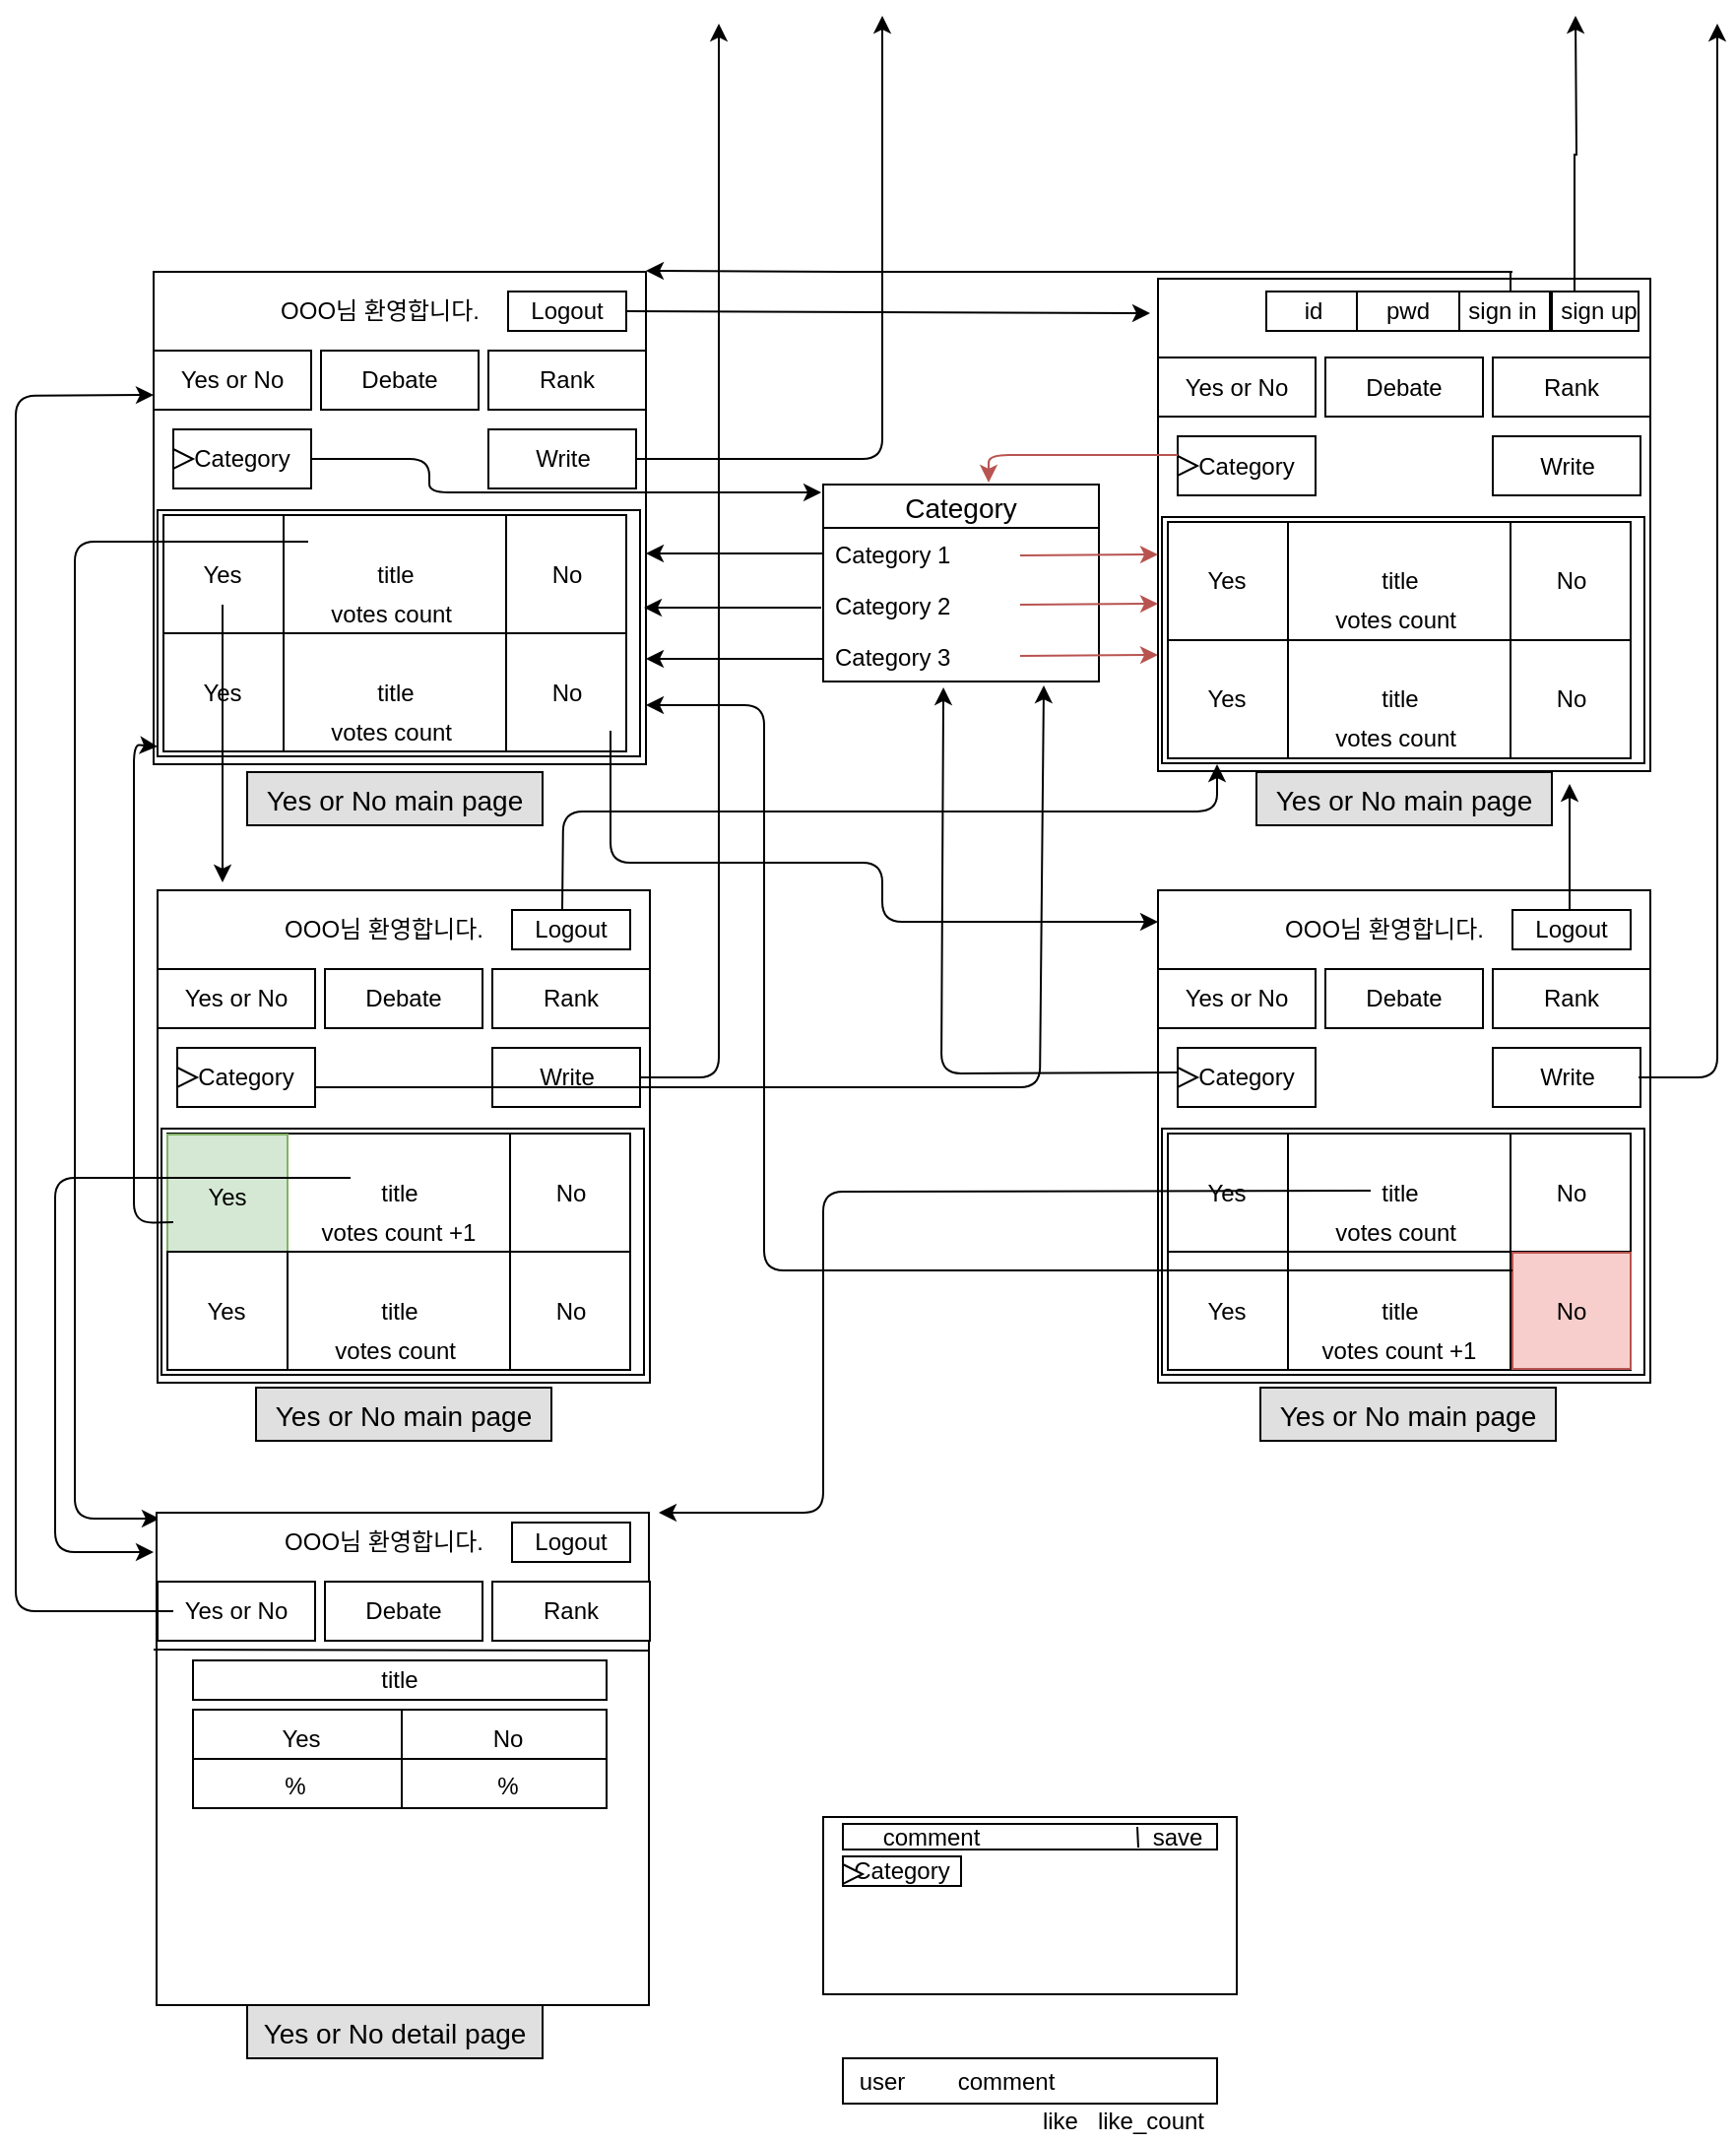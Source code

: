 <mxfile version="10.6.1" type="github"><diagram id="zUErBk7_KwCsyxrCJfzx" name="Page-1"><mxGraphModel dx="1985" dy="1882" grid="1" gridSize="10" guides="1" tooltips="1" connect="1" arrows="1" fold="1" page="1" pageScale="1" pageWidth="827" pageHeight="1169" math="0" shadow="0"><root><mxCell id="0"/><mxCell id="1" parent="0"/><mxCell id="Mb3cPItNvfrm1pvjzKnB-1" value="" style="whiteSpace=wrap;html=1;aspect=fixed;" vertex="1" parent="1"><mxGeometry x="20" y="20" width="250" height="250" as="geometry"/></mxCell><mxCell id="Mb3cPItNvfrm1pvjzKnB-2" value="" style="rounded=0;whiteSpace=wrap;html=1;" vertex="1" parent="1"><mxGeometry x="200" y="30" width="60" height="20" as="geometry"/></mxCell><mxCell id="Mb3cPItNvfrm1pvjzKnB-4" value="Logout" style="text;html=1;strokeColor=none;fillColor=none;align=center;verticalAlign=middle;whiteSpace=wrap;rounded=0;" vertex="1" parent="1"><mxGeometry x="210" y="30" width="40" height="20" as="geometry"/></mxCell><mxCell id="Mb3cPItNvfrm1pvjzKnB-5" value="" style="endArrow=classic;html=1;entryX=-0.016;entryY=0.07;entryDx=0;entryDy=0;entryPerimeter=0;" edge="1" parent="1" target="Mb3cPItNvfrm1pvjzKnB-59"><mxGeometry width="50" height="50" relative="1" as="geometry"><mxPoint x="260" y="40" as="sourcePoint"/><mxPoint x="340" y="40" as="targetPoint"/></mxGeometry></mxCell><mxCell id="Mb3cPItNvfrm1pvjzKnB-6" value="" style="rounded=0;whiteSpace=wrap;html=1;" vertex="1" parent="1"><mxGeometry x="20" y="60" width="80" height="30" as="geometry"/></mxCell><mxCell id="Mb3cPItNvfrm1pvjzKnB-7" value="Yes or No" style="text;html=1;strokeColor=none;fillColor=none;align=center;verticalAlign=middle;whiteSpace=wrap;rounded=0;" vertex="1" parent="1"><mxGeometry x="30" y="65" width="60" height="20" as="geometry"/></mxCell><mxCell id="Mb3cPItNvfrm1pvjzKnB-11" value="" style="rounded=0;whiteSpace=wrap;html=1;" vertex="1" parent="1"><mxGeometry x="105" y="60" width="80" height="30" as="geometry"/></mxCell><mxCell id="Mb3cPItNvfrm1pvjzKnB-16" value="Debate" style="text;html=1;strokeColor=none;fillColor=none;align=center;verticalAlign=middle;whiteSpace=wrap;rounded=0;" vertex="1" parent="1"><mxGeometry x="125" y="65" width="40" height="20" as="geometry"/></mxCell><mxCell id="Mb3cPItNvfrm1pvjzKnB-17" value="" style="rounded=0;whiteSpace=wrap;html=1;" vertex="1" parent="1"><mxGeometry x="190" y="60" width="80" height="30" as="geometry"/></mxCell><mxCell id="Mb3cPItNvfrm1pvjzKnB-18" value="Rank" style="text;html=1;strokeColor=none;fillColor=none;align=center;verticalAlign=middle;whiteSpace=wrap;rounded=0;" vertex="1" parent="1"><mxGeometry x="210" y="65" width="40" height="20" as="geometry"/></mxCell><mxCell id="Mb3cPItNvfrm1pvjzKnB-30" value="Category" style="html=1;whiteSpace=wrap;container=1;recursiveResize=0;collapsible=0;" vertex="1" parent="1"><mxGeometry x="30" y="100" width="70" height="30" as="geometry"/></mxCell><mxCell id="Mb3cPItNvfrm1pvjzKnB-31" value="" style="triangle;html=1;whiteSpace=wrap;" vertex="1" parent="Mb3cPItNvfrm1pvjzKnB-30"><mxGeometry y="10" width="10" height="10" as="geometry"/></mxCell><mxCell id="Mb3cPItNvfrm1pvjzKnB-32" value="" style="rounded=0;whiteSpace=wrap;html=1;" vertex="1" parent="1"><mxGeometry x="190" y="100" width="75" height="30" as="geometry"/></mxCell><mxCell id="Mb3cPItNvfrm1pvjzKnB-33" value="Write" style="text;html=1;strokeColor=none;fillColor=none;align=center;verticalAlign=middle;whiteSpace=wrap;rounded=0;" vertex="1" parent="1"><mxGeometry x="207.5" y="105" width="40" height="20" as="geometry"/></mxCell><mxCell id="Mb3cPItNvfrm1pvjzKnB-34" value="" style="endArrow=classic;html=1;" edge="1" parent="1"><mxGeometry width="50" height="50" relative="1" as="geometry"><mxPoint x="265" y="115" as="sourcePoint"/><mxPoint x="390" y="-110" as="targetPoint"/><Array as="points"><mxPoint x="390" y="115"/></Array></mxGeometry></mxCell><mxCell id="Mb3cPItNvfrm1pvjzKnB-37" value="" style="endArrow=classic;html=1;entryX=-0.007;entryY=0.04;entryDx=0;entryDy=0;entryPerimeter=0;" edge="1" parent="1" target="Mb3cPItNvfrm1pvjzKnB-39"><mxGeometry width="50" height="50" relative="1" as="geometry"><mxPoint x="100" y="115" as="sourcePoint"/><mxPoint x="360" y="140" as="targetPoint"/><Array as="points"><mxPoint x="160" y="115"/><mxPoint x="160" y="132"/></Array></mxGeometry></mxCell><mxCell id="Mb3cPItNvfrm1pvjzKnB-39" value="Category" style="swimlane;fontStyle=0;childLayout=stackLayout;horizontal=1;startSize=22;fillColor=none;horizontalStack=0;resizeParent=1;resizeParentMax=0;resizeLast=0;collapsible=1;marginBottom=0;swimlaneFillColor=#ffffff;align=center;fontSize=14;" vertex="1" parent="1"><mxGeometry x="360" y="128" width="140" height="100" as="geometry"/></mxCell><mxCell id="Mb3cPItNvfrm1pvjzKnB-40" value="Category 1" style="text;strokeColor=none;fillColor=none;spacingLeft=4;spacingRight=4;overflow=hidden;rotatable=0;points=[[0,0.5],[1,0.5]];portConstraint=eastwest;fontSize=12;" vertex="1" parent="Mb3cPItNvfrm1pvjzKnB-39"><mxGeometry y="22" width="140" height="26" as="geometry"/></mxCell><mxCell id="Mb3cPItNvfrm1pvjzKnB-41" value="Category 2" style="text;strokeColor=none;fillColor=none;spacingLeft=4;spacingRight=4;overflow=hidden;rotatable=0;points=[[0,0.5],[1,0.5]];portConstraint=eastwest;fontSize=12;" vertex="1" parent="Mb3cPItNvfrm1pvjzKnB-39"><mxGeometry y="48" width="140" height="26" as="geometry"/></mxCell><mxCell id="Mb3cPItNvfrm1pvjzKnB-167" value="" style="endArrow=classic;html=1;entryX=-0.02;entryY=0.566;entryDx=0;entryDy=0;entryPerimeter=0;fillColor=#f8cecc;strokeColor=#b85450;" edge="1" parent="Mb3cPItNvfrm1pvjzKnB-39"><mxGeometry width="50" height="50" relative="1" as="geometry"><mxPoint x="100" y="87" as="sourcePoint"/><mxPoint x="170" y="86.5" as="targetPoint"/></mxGeometry></mxCell><mxCell id="Mb3cPItNvfrm1pvjzKnB-42" value="Category 3" style="text;strokeColor=none;fillColor=none;spacingLeft=4;spacingRight=4;overflow=hidden;rotatable=0;points=[[0,0.5],[1,0.5]];portConstraint=eastwest;fontSize=12;" vertex="1" parent="Mb3cPItNvfrm1pvjzKnB-39"><mxGeometry y="74" width="140" height="26" as="geometry"/></mxCell><mxCell id="Mb3cPItNvfrm1pvjzKnB-43" value="" style="endArrow=classic;html=1;" edge="1" parent="1"><mxGeometry width="50" height="50" relative="1" as="geometry"><mxPoint x="360" y="163" as="sourcePoint"/><mxPoint x="270" y="163" as="targetPoint"/></mxGeometry></mxCell><mxCell id="Mb3cPItNvfrm1pvjzKnB-44" value="" style="endArrow=classic;html=1;" edge="1" parent="1"><mxGeometry width="50" height="50" relative="1" as="geometry"><mxPoint x="359" y="190.5" as="sourcePoint"/><mxPoint x="269" y="190.5" as="targetPoint"/></mxGeometry></mxCell><mxCell id="Mb3cPItNvfrm1pvjzKnB-45" value="" style="endArrow=classic;html=1;" edge="1" parent="1"><mxGeometry width="50" height="50" relative="1" as="geometry"><mxPoint x="360" y="216.5" as="sourcePoint"/><mxPoint x="270" y="216.5" as="targetPoint"/></mxGeometry></mxCell><mxCell id="Mb3cPItNvfrm1pvjzKnB-46" value="" style="rounded=0;whiteSpace=wrap;html=1;" vertex="1" parent="1"><mxGeometry x="22" y="141" width="245" height="125" as="geometry"/></mxCell><mxCell id="Mb3cPItNvfrm1pvjzKnB-47" value="" style="shape=process;whiteSpace=wrap;html=1;backgroundOutline=1;size=0.26;" vertex="1" parent="1"><mxGeometry x="25" y="143.5" width="235" height="60" as="geometry"/></mxCell><mxCell id="Mb3cPItNvfrm1pvjzKnB-49" value="Yes" style="text;html=1;strokeColor=none;fillColor=none;align=center;verticalAlign=middle;whiteSpace=wrap;rounded=0;" vertex="1" parent="1"><mxGeometry x="35" y="163.5" width="40" height="20" as="geometry"/></mxCell><mxCell id="Mb3cPItNvfrm1pvjzKnB-50" value="No&lt;br&gt;" style="text;html=1;strokeColor=none;fillColor=none;align=center;verticalAlign=middle;whiteSpace=wrap;rounded=0;" vertex="1" parent="1"><mxGeometry x="210" y="163.5" width="40" height="20" as="geometry"/></mxCell><mxCell id="Mb3cPItNvfrm1pvjzKnB-52" value="title" style="text;html=1;strokeColor=none;fillColor=none;align=center;verticalAlign=middle;whiteSpace=wrap;rounded=0;" vertex="1" parent="1"><mxGeometry x="122.5" y="163.5" width="40" height="20" as="geometry"/></mxCell><mxCell id="Mb3cPItNvfrm1pvjzKnB-53" value="votes count&amp;nbsp;" style="text;html=1;strokeColor=none;fillColor=none;align=center;verticalAlign=middle;whiteSpace=wrap;rounded=0;" vertex="1" parent="1"><mxGeometry x="81" y="183.5" width="123" height="20" as="geometry"/></mxCell><mxCell id="Mb3cPItNvfrm1pvjzKnB-54" value="" style="shape=process;whiteSpace=wrap;html=1;backgroundOutline=1;size=0.26;" vertex="1" parent="1"><mxGeometry x="25" y="203.5" width="235" height="60" as="geometry"/></mxCell><mxCell id="Mb3cPItNvfrm1pvjzKnB-55" value="Yes" style="text;html=1;strokeColor=none;fillColor=none;align=center;verticalAlign=middle;whiteSpace=wrap;rounded=0;" vertex="1" parent="1"><mxGeometry x="35" y="223.5" width="40" height="20" as="geometry"/></mxCell><mxCell id="Mb3cPItNvfrm1pvjzKnB-56" value="No&lt;br&gt;" style="text;html=1;strokeColor=none;fillColor=none;align=center;verticalAlign=middle;whiteSpace=wrap;rounded=0;" vertex="1" parent="1"><mxGeometry x="210" y="223.5" width="40" height="20" as="geometry"/></mxCell><mxCell id="Mb3cPItNvfrm1pvjzKnB-57" value="title" style="text;html=1;strokeColor=none;fillColor=none;align=center;verticalAlign=middle;whiteSpace=wrap;rounded=0;" vertex="1" parent="1"><mxGeometry x="122.5" y="223.5" width="40" height="20" as="geometry"/></mxCell><mxCell id="Mb3cPItNvfrm1pvjzKnB-58" value="votes count&amp;nbsp;&lt;br&gt;" style="text;html=1;strokeColor=none;fillColor=none;align=center;verticalAlign=middle;whiteSpace=wrap;rounded=0;" vertex="1" parent="1"><mxGeometry x="81" y="243.5" width="123" height="20" as="geometry"/></mxCell><mxCell id="Mb3cPItNvfrm1pvjzKnB-59" value="" style="whiteSpace=wrap;html=1;aspect=fixed;" vertex="1" parent="1"><mxGeometry x="530" y="23.5" width="250" height="250" as="geometry"/></mxCell><mxCell id="Mb3cPItNvfrm1pvjzKnB-62" value="" style="rounded=0;whiteSpace=wrap;html=1;" vertex="1" parent="1"><mxGeometry x="530" y="63.5" width="80" height="30" as="geometry"/></mxCell><mxCell id="Mb3cPItNvfrm1pvjzKnB-63" value="Yes or No" style="text;html=1;strokeColor=none;fillColor=none;align=center;verticalAlign=middle;whiteSpace=wrap;rounded=0;" vertex="1" parent="1"><mxGeometry x="540" y="68.5" width="60" height="20" as="geometry"/></mxCell><mxCell id="Mb3cPItNvfrm1pvjzKnB-64" value="" style="rounded=0;whiteSpace=wrap;html=1;" vertex="1" parent="1"><mxGeometry x="615" y="63.5" width="80" height="30" as="geometry"/></mxCell><mxCell id="Mb3cPItNvfrm1pvjzKnB-65" value="Debate" style="text;html=1;strokeColor=none;fillColor=none;align=center;verticalAlign=middle;whiteSpace=wrap;rounded=0;" vertex="1" parent="1"><mxGeometry x="635" y="68.5" width="40" height="20" as="geometry"/></mxCell><mxCell id="Mb3cPItNvfrm1pvjzKnB-66" value="" style="rounded=0;whiteSpace=wrap;html=1;" vertex="1" parent="1"><mxGeometry x="700" y="63.5" width="80" height="30" as="geometry"/></mxCell><mxCell id="Mb3cPItNvfrm1pvjzKnB-67" value="Rank" style="text;html=1;strokeColor=none;fillColor=none;align=center;verticalAlign=middle;whiteSpace=wrap;rounded=0;" vertex="1" parent="1"><mxGeometry x="720" y="68.5" width="40" height="20" as="geometry"/></mxCell><mxCell id="Mb3cPItNvfrm1pvjzKnB-68" value="Category" style="html=1;whiteSpace=wrap;container=1;recursiveResize=0;collapsible=0;" vertex="1" parent="1"><mxGeometry x="540" y="103.5" width="70" height="30" as="geometry"/></mxCell><mxCell id="Mb3cPItNvfrm1pvjzKnB-69" value="" style="triangle;html=1;whiteSpace=wrap;" vertex="1" parent="Mb3cPItNvfrm1pvjzKnB-68"><mxGeometry y="10" width="10" height="10" as="geometry"/></mxCell><mxCell id="Mb3cPItNvfrm1pvjzKnB-70" value="" style="rounded=0;whiteSpace=wrap;html=1;" vertex="1" parent="1"><mxGeometry x="700" y="103.5" width="75" height="30" as="geometry"/></mxCell><mxCell id="Mb3cPItNvfrm1pvjzKnB-71" value="Write" style="text;html=1;strokeColor=none;fillColor=none;align=center;verticalAlign=middle;whiteSpace=wrap;rounded=0;" vertex="1" parent="1"><mxGeometry x="717.5" y="108.5" width="40" height="20" as="geometry"/></mxCell><mxCell id="Mb3cPItNvfrm1pvjzKnB-72" value="" style="rounded=0;whiteSpace=wrap;html=1;" vertex="1" parent="1"><mxGeometry x="532" y="144.5" width="245" height="125" as="geometry"/></mxCell><mxCell id="Mb3cPItNvfrm1pvjzKnB-73" value="" style="shape=process;whiteSpace=wrap;html=1;backgroundOutline=1;size=0.26;" vertex="1" parent="1"><mxGeometry x="535" y="147" width="235" height="60" as="geometry"/></mxCell><mxCell id="Mb3cPItNvfrm1pvjzKnB-74" value="Yes" style="text;html=1;strokeColor=none;fillColor=none;align=center;verticalAlign=middle;whiteSpace=wrap;rounded=0;" vertex="1" parent="1"><mxGeometry x="545" y="167" width="40" height="20" as="geometry"/></mxCell><mxCell id="Mb3cPItNvfrm1pvjzKnB-75" value="No&lt;br&gt;" style="text;html=1;strokeColor=none;fillColor=none;align=center;verticalAlign=middle;whiteSpace=wrap;rounded=0;" vertex="1" parent="1"><mxGeometry x="720" y="167" width="40" height="20" as="geometry"/></mxCell><mxCell id="Mb3cPItNvfrm1pvjzKnB-76" value="title" style="text;html=1;strokeColor=none;fillColor=none;align=center;verticalAlign=middle;whiteSpace=wrap;rounded=0;" vertex="1" parent="1"><mxGeometry x="632.5" y="167" width="40" height="20" as="geometry"/></mxCell><mxCell id="Mb3cPItNvfrm1pvjzKnB-77" value="votes count&amp;nbsp;" style="text;html=1;strokeColor=none;fillColor=none;align=center;verticalAlign=middle;whiteSpace=wrap;rounded=0;" vertex="1" parent="1"><mxGeometry x="591" y="187" width="123" height="20" as="geometry"/></mxCell><mxCell id="Mb3cPItNvfrm1pvjzKnB-78" value="" style="shape=process;whiteSpace=wrap;html=1;backgroundOutline=1;size=0.26;" vertex="1" parent="1"><mxGeometry x="535" y="207" width="235" height="60" as="geometry"/></mxCell><mxCell id="Mb3cPItNvfrm1pvjzKnB-79" value="Yes" style="text;html=1;strokeColor=none;fillColor=none;align=center;verticalAlign=middle;whiteSpace=wrap;rounded=0;" vertex="1" parent="1"><mxGeometry x="545" y="227" width="40" height="20" as="geometry"/></mxCell><mxCell id="Mb3cPItNvfrm1pvjzKnB-80" value="No&lt;br&gt;" style="text;html=1;strokeColor=none;fillColor=none;align=center;verticalAlign=middle;whiteSpace=wrap;rounded=0;" vertex="1" parent="1"><mxGeometry x="720" y="227" width="40" height="20" as="geometry"/></mxCell><mxCell id="Mb3cPItNvfrm1pvjzKnB-81" value="title" style="text;html=1;strokeColor=none;fillColor=none;align=center;verticalAlign=middle;whiteSpace=wrap;rounded=0;" vertex="1" parent="1"><mxGeometry x="632.5" y="227" width="40" height="20" as="geometry"/></mxCell><mxCell id="Mb3cPItNvfrm1pvjzKnB-82" value="votes count&amp;nbsp;" style="text;html=1;strokeColor=none;fillColor=none;align=center;verticalAlign=middle;whiteSpace=wrap;rounded=0;" vertex="1" parent="1"><mxGeometry x="591" y="247" width="123" height="20" as="geometry"/></mxCell><mxCell id="Mb3cPItNvfrm1pvjzKnB-83" value="" style="shape=process;whiteSpace=wrap;html=1;backgroundOutline=1;size=0.317;" vertex="1" parent="1"><mxGeometry x="585" y="30" width="144" height="20" as="geometry"/></mxCell><mxCell id="Mb3cPItNvfrm1pvjzKnB-91" value="OOO님 환영합니다." style="text;html=1;strokeColor=none;fillColor=none;align=center;verticalAlign=middle;whiteSpace=wrap;rounded=0;" vertex="1" parent="1"><mxGeometry x="75" y="30" width="120" height="20" as="geometry"/></mxCell><mxCell id="Mb3cPItNvfrm1pvjzKnB-92" value="" style="endArrow=classic;html=1;" edge="1" parent="1"><mxGeometry width="50" height="50" relative="1" as="geometry"><mxPoint x="710" y="20" as="sourcePoint"/><mxPoint x="270" y="19.5" as="targetPoint"/><Array as="points"><mxPoint x="380" y="20"/></Array></mxGeometry></mxCell><mxCell id="Mb3cPItNvfrm1pvjzKnB-98" value="id" style="text;html=1;strokeColor=none;fillColor=none;align=center;verticalAlign=middle;whiteSpace=wrap;rounded=0;" vertex="1" parent="1"><mxGeometry x="589" y="30" width="40" height="20" as="geometry"/></mxCell><mxCell id="Mb3cPItNvfrm1pvjzKnB-99" value="pwd" style="text;html=1;strokeColor=none;fillColor=none;align=center;verticalAlign=middle;whiteSpace=wrap;rounded=0;" vertex="1" parent="1"><mxGeometry x="637" y="30" width="40" height="20" as="geometry"/></mxCell><mxCell id="Mb3cPItNvfrm1pvjzKnB-100" value="sign in" style="text;html=1;strokeColor=none;fillColor=none;align=center;verticalAlign=middle;whiteSpace=wrap;rounded=0;" vertex="1" parent="1"><mxGeometry x="685" y="30" width="40" height="20" as="geometry"/></mxCell><mxCell id="Mb3cPItNvfrm1pvjzKnB-102" value="" style="rounded=0;whiteSpace=wrap;html=1;" vertex="1" parent="1"><mxGeometry x="730" y="30" width="44" height="20" as="geometry"/></mxCell><mxCell id="Mb3cPItNvfrm1pvjzKnB-106" style="edgeStyle=orthogonalEdgeStyle;rounded=0;orthogonalLoop=1;jettySize=auto;html=1;exitX=0.25;exitY=0;exitDx=0;exitDy=0;" edge="1" parent="1" source="Mb3cPItNvfrm1pvjzKnB-103"><mxGeometry relative="1" as="geometry"><mxPoint x="742" y="-110" as="targetPoint"/></mxGeometry></mxCell><mxCell id="Mb3cPItNvfrm1pvjzKnB-103" value="sign up" style="text;html=1;strokeColor=none;fillColor=none;align=center;verticalAlign=middle;whiteSpace=wrap;rounded=0;" vertex="1" parent="1"><mxGeometry x="729" y="30" width="50" height="20" as="geometry"/></mxCell><mxCell id="Mb3cPItNvfrm1pvjzKnB-104" value="" style="endArrow=none;html=1;" edge="1" parent="1"><mxGeometry width="50" height="50" relative="1" as="geometry"><mxPoint x="709" y="30" as="sourcePoint"/><mxPoint x="709" y="20" as="targetPoint"/></mxGeometry></mxCell><mxCell id="Mb3cPItNvfrm1pvjzKnB-110" value="" style="whiteSpace=wrap;html=1;aspect=fixed;" vertex="1" parent="1"><mxGeometry x="22" y="334" width="250" height="250" as="geometry"/></mxCell><mxCell id="Mb3cPItNvfrm1pvjzKnB-111" value="" style="rounded=0;whiteSpace=wrap;html=1;" vertex="1" parent="1"><mxGeometry x="202" y="344" width="60" height="20" as="geometry"/></mxCell><mxCell id="Mb3cPItNvfrm1pvjzKnB-112" value="Logout" style="text;html=1;strokeColor=none;fillColor=none;align=center;verticalAlign=middle;whiteSpace=wrap;rounded=0;" vertex="1" parent="1"><mxGeometry x="212" y="344" width="40" height="20" as="geometry"/></mxCell><mxCell id="Mb3cPItNvfrm1pvjzKnB-113" value="" style="rounded=0;whiteSpace=wrap;html=1;" vertex="1" parent="1"><mxGeometry x="22" y="374" width="80" height="30" as="geometry"/></mxCell><mxCell id="Mb3cPItNvfrm1pvjzKnB-114" value="Yes or No" style="text;html=1;strokeColor=none;fillColor=none;align=center;verticalAlign=middle;whiteSpace=wrap;rounded=0;" vertex="1" parent="1"><mxGeometry x="32" y="379" width="60" height="20" as="geometry"/></mxCell><mxCell id="Mb3cPItNvfrm1pvjzKnB-115" value="" style="rounded=0;whiteSpace=wrap;html=1;" vertex="1" parent="1"><mxGeometry x="107" y="374" width="80" height="30" as="geometry"/></mxCell><mxCell id="Mb3cPItNvfrm1pvjzKnB-116" value="Debate" style="text;html=1;strokeColor=none;fillColor=none;align=center;verticalAlign=middle;whiteSpace=wrap;rounded=0;" vertex="1" parent="1"><mxGeometry x="127" y="379" width="40" height="20" as="geometry"/></mxCell><mxCell id="Mb3cPItNvfrm1pvjzKnB-117" value="" style="rounded=0;whiteSpace=wrap;html=1;" vertex="1" parent="1"><mxGeometry x="192" y="374" width="80" height="30" as="geometry"/></mxCell><mxCell id="Mb3cPItNvfrm1pvjzKnB-118" value="Rank" style="text;html=1;strokeColor=none;fillColor=none;align=center;verticalAlign=middle;whiteSpace=wrap;rounded=0;" vertex="1" parent="1"><mxGeometry x="212" y="379" width="40" height="20" as="geometry"/></mxCell><mxCell id="Mb3cPItNvfrm1pvjzKnB-119" value="Category" style="html=1;whiteSpace=wrap;container=1;recursiveResize=0;collapsible=0;" vertex="1" parent="1"><mxGeometry x="32" y="414" width="70" height="30" as="geometry"/></mxCell><mxCell id="Mb3cPItNvfrm1pvjzKnB-120" value="" style="triangle;html=1;whiteSpace=wrap;" vertex="1" parent="Mb3cPItNvfrm1pvjzKnB-119"><mxGeometry y="10" width="10" height="10" as="geometry"/></mxCell><mxCell id="Mb3cPItNvfrm1pvjzKnB-121" value="" style="rounded=0;whiteSpace=wrap;html=1;" vertex="1" parent="1"><mxGeometry x="192" y="414" width="75" height="30" as="geometry"/></mxCell><mxCell id="Mb3cPItNvfrm1pvjzKnB-122" value="Write" style="text;html=1;strokeColor=none;fillColor=none;align=center;verticalAlign=middle;whiteSpace=wrap;rounded=0;" vertex="1" parent="1"><mxGeometry x="209.5" y="419" width="40" height="20" as="geometry"/></mxCell><mxCell id="Mb3cPItNvfrm1pvjzKnB-123" value="" style="rounded=0;whiteSpace=wrap;html=1;" vertex="1" parent="1"><mxGeometry x="24" y="455" width="245" height="125" as="geometry"/></mxCell><mxCell id="Mb3cPItNvfrm1pvjzKnB-124" value="" style="shape=process;whiteSpace=wrap;html=1;backgroundOutline=1;size=0.26;" vertex="1" parent="1"><mxGeometry x="27" y="457.5" width="235" height="60" as="geometry"/></mxCell><mxCell id="Mb3cPItNvfrm1pvjzKnB-125" value="Yes" style="text;html=1;strokeColor=#82b366;fillColor=#d5e8d4;align=center;verticalAlign=middle;whiteSpace=wrap;rounded=0;" vertex="1" parent="1"><mxGeometry x="27" y="458" width="61" height="63" as="geometry"/></mxCell><mxCell id="Mb3cPItNvfrm1pvjzKnB-126" value="No&lt;br&gt;" style="text;html=1;strokeColor=none;fillColor=none;align=center;verticalAlign=middle;whiteSpace=wrap;rounded=0;" vertex="1" parent="1"><mxGeometry x="212" y="477.5" width="40" height="20" as="geometry"/></mxCell><mxCell id="Mb3cPItNvfrm1pvjzKnB-127" value="title" style="text;html=1;strokeColor=none;fillColor=none;align=center;verticalAlign=middle;whiteSpace=wrap;rounded=0;" vertex="1" parent="1"><mxGeometry x="124.5" y="477.5" width="40" height="20" as="geometry"/></mxCell><mxCell id="Mb3cPItNvfrm1pvjzKnB-128" value="votes count +1" style="text;html=1;strokeColor=none;fillColor=none;align=center;verticalAlign=middle;whiteSpace=wrap;rounded=0;" vertex="1" parent="1"><mxGeometry x="83" y="497.5" width="123" height="20" as="geometry"/></mxCell><mxCell id="Mb3cPItNvfrm1pvjzKnB-129" value="" style="shape=process;whiteSpace=wrap;html=1;backgroundOutline=1;size=0.26;" vertex="1" parent="1"><mxGeometry x="27" y="517.5" width="235" height="60" as="geometry"/></mxCell><mxCell id="Mb3cPItNvfrm1pvjzKnB-130" value="Yes" style="text;html=1;strokeColor=none;fillColor=none;align=center;verticalAlign=middle;whiteSpace=wrap;rounded=0;" vertex="1" parent="1"><mxGeometry x="37" y="537.5" width="40" height="20" as="geometry"/></mxCell><mxCell id="Mb3cPItNvfrm1pvjzKnB-131" value="No&lt;br&gt;" style="text;html=1;strokeColor=none;fillColor=none;align=center;verticalAlign=middle;whiteSpace=wrap;rounded=0;" vertex="1" parent="1"><mxGeometry x="212" y="537.5" width="40" height="20" as="geometry"/></mxCell><mxCell id="Mb3cPItNvfrm1pvjzKnB-132" value="title" style="text;html=1;strokeColor=none;fillColor=none;align=center;verticalAlign=middle;whiteSpace=wrap;rounded=0;" vertex="1" parent="1"><mxGeometry x="124.5" y="537.5" width="40" height="20" as="geometry"/></mxCell><mxCell id="Mb3cPItNvfrm1pvjzKnB-133" value="votes count&amp;nbsp;" style="text;html=1;strokeColor=none;fillColor=none;align=center;verticalAlign=middle;whiteSpace=wrap;rounded=0;" vertex="1" parent="1"><mxGeometry x="83" y="557.5" width="123" height="20" as="geometry"/></mxCell><mxCell id="Mb3cPItNvfrm1pvjzKnB-134" value="OOO님 환영합니다." style="text;html=1;strokeColor=none;fillColor=none;align=center;verticalAlign=middle;whiteSpace=wrap;rounded=0;" vertex="1" parent="1"><mxGeometry x="77" y="344" width="120" height="20" as="geometry"/></mxCell><mxCell id="Mb3cPItNvfrm1pvjzKnB-135" value="" style="endArrow=classic;html=1;" edge="1" parent="1"><mxGeometry width="50" height="50" relative="1" as="geometry"><mxPoint x="55" y="189" as="sourcePoint"/><mxPoint x="55" y="330" as="targetPoint"/></mxGeometry></mxCell><mxCell id="Mb3cPItNvfrm1pvjzKnB-136" value="" style="endArrow=classic;html=1;entryX=0.008;entryY=0.964;entryDx=0;entryDy=0;entryPerimeter=0;" edge="1" parent="1" target="Mb3cPItNvfrm1pvjzKnB-1"><mxGeometry width="50" height="50" relative="1" as="geometry"><mxPoint x="30" y="502.5" as="sourcePoint"/><mxPoint x="20" y="295" as="targetPoint"/><Array as="points"><mxPoint x="10" y="503"/><mxPoint x="10" y="385"/><mxPoint x="10" y="260"/></Array></mxGeometry></mxCell><mxCell id="Mb3cPItNvfrm1pvjzKnB-137" value="" style="endArrow=classic;html=1;" edge="1" parent="1"><mxGeometry width="50" height="50" relative="1" as="geometry"><mxPoint x="252" y="253" as="sourcePoint"/><mxPoint x="530" y="350" as="targetPoint"/><Array as="points"><mxPoint x="252" y="320"/><mxPoint x="390" y="320"/><mxPoint x="390" y="350"/></Array></mxGeometry></mxCell><mxCell id="Mb3cPItNvfrm1pvjzKnB-138" value="" style="whiteSpace=wrap;html=1;aspect=fixed;" vertex="1" parent="1"><mxGeometry x="530" y="334" width="250" height="250" as="geometry"/></mxCell><mxCell id="Mb3cPItNvfrm1pvjzKnB-139" value="" style="rounded=0;whiteSpace=wrap;html=1;" vertex="1" parent="1"><mxGeometry x="710" y="344" width="60" height="20" as="geometry"/></mxCell><mxCell id="Mb3cPItNvfrm1pvjzKnB-140" value="Logout" style="text;html=1;strokeColor=none;fillColor=none;align=center;verticalAlign=middle;whiteSpace=wrap;rounded=0;" vertex="1" parent="1"><mxGeometry x="720" y="344" width="40" height="20" as="geometry"/></mxCell><mxCell id="Mb3cPItNvfrm1pvjzKnB-141" value="" style="rounded=0;whiteSpace=wrap;html=1;" vertex="1" parent="1"><mxGeometry x="530" y="374" width="80" height="30" as="geometry"/></mxCell><mxCell id="Mb3cPItNvfrm1pvjzKnB-142" value="Yes or No" style="text;html=1;strokeColor=none;fillColor=none;align=center;verticalAlign=middle;whiteSpace=wrap;rounded=0;" vertex="1" parent="1"><mxGeometry x="540" y="379" width="60" height="20" as="geometry"/></mxCell><mxCell id="Mb3cPItNvfrm1pvjzKnB-143" value="" style="rounded=0;whiteSpace=wrap;html=1;" vertex="1" parent="1"><mxGeometry x="615" y="374" width="80" height="30" as="geometry"/></mxCell><mxCell id="Mb3cPItNvfrm1pvjzKnB-144" value="Debate" style="text;html=1;strokeColor=none;fillColor=none;align=center;verticalAlign=middle;whiteSpace=wrap;rounded=0;" vertex="1" parent="1"><mxGeometry x="635" y="379" width="40" height="20" as="geometry"/></mxCell><mxCell id="Mb3cPItNvfrm1pvjzKnB-145" value="" style="rounded=0;whiteSpace=wrap;html=1;" vertex="1" parent="1"><mxGeometry x="700" y="374" width="80" height="30" as="geometry"/></mxCell><mxCell id="Mb3cPItNvfrm1pvjzKnB-146" value="Rank" style="text;html=1;strokeColor=none;fillColor=none;align=center;verticalAlign=middle;whiteSpace=wrap;rounded=0;" vertex="1" parent="1"><mxGeometry x="720" y="379" width="40" height="20" as="geometry"/></mxCell><mxCell id="Mb3cPItNvfrm1pvjzKnB-147" value="Category" style="html=1;whiteSpace=wrap;container=1;recursiveResize=0;collapsible=0;" vertex="1" parent="1"><mxGeometry x="540" y="414" width="70" height="30" as="geometry"/></mxCell><mxCell id="Mb3cPItNvfrm1pvjzKnB-148" value="" style="triangle;html=1;whiteSpace=wrap;" vertex="1" parent="Mb3cPItNvfrm1pvjzKnB-147"><mxGeometry y="10" width="10" height="10" as="geometry"/></mxCell><mxCell id="Mb3cPItNvfrm1pvjzKnB-149" value="" style="rounded=0;whiteSpace=wrap;html=1;" vertex="1" parent="1"><mxGeometry x="700" y="414" width="75" height="30" as="geometry"/></mxCell><mxCell id="Mb3cPItNvfrm1pvjzKnB-150" value="Write" style="text;html=1;strokeColor=none;fillColor=none;align=center;verticalAlign=middle;whiteSpace=wrap;rounded=0;" vertex="1" parent="1"><mxGeometry x="717.5" y="419" width="40" height="20" as="geometry"/></mxCell><mxCell id="Mb3cPItNvfrm1pvjzKnB-151" value="" style="rounded=0;whiteSpace=wrap;html=1;" vertex="1" parent="1"><mxGeometry x="532" y="455" width="245" height="125" as="geometry"/></mxCell><mxCell id="Mb3cPItNvfrm1pvjzKnB-152" value="" style="shape=process;whiteSpace=wrap;html=1;backgroundOutline=1;size=0.26;" vertex="1" parent="1"><mxGeometry x="535" y="457.5" width="235" height="60" as="geometry"/></mxCell><mxCell id="Mb3cPItNvfrm1pvjzKnB-153" value="Yes" style="text;html=1;strokeColor=none;fillColor=none;align=center;verticalAlign=middle;whiteSpace=wrap;rounded=0;" vertex="1" parent="1"><mxGeometry x="545" y="477.5" width="40" height="20" as="geometry"/></mxCell><mxCell id="Mb3cPItNvfrm1pvjzKnB-154" value="No&lt;br&gt;" style="text;html=1;strokeColor=none;fillColor=none;align=center;verticalAlign=middle;whiteSpace=wrap;rounded=0;" vertex="1" parent="1"><mxGeometry x="720" y="477.5" width="40" height="20" as="geometry"/></mxCell><mxCell id="Mb3cPItNvfrm1pvjzKnB-155" value="title" style="text;html=1;strokeColor=none;fillColor=none;align=center;verticalAlign=middle;whiteSpace=wrap;rounded=0;" vertex="1" parent="1"><mxGeometry x="632.5" y="477.5" width="40" height="20" as="geometry"/></mxCell><mxCell id="Mb3cPItNvfrm1pvjzKnB-156" value="votes count&amp;nbsp;" style="text;html=1;strokeColor=none;fillColor=none;align=center;verticalAlign=middle;whiteSpace=wrap;rounded=0;" vertex="1" parent="1"><mxGeometry x="591" y="497.5" width="123" height="20" as="geometry"/></mxCell><mxCell id="Mb3cPItNvfrm1pvjzKnB-157" value="" style="shape=process;whiteSpace=wrap;html=1;backgroundOutline=1;size=0.26;" vertex="1" parent="1"><mxGeometry x="535" y="517.5" width="235" height="60" as="geometry"/></mxCell><mxCell id="Mb3cPItNvfrm1pvjzKnB-158" value="Yes" style="text;html=1;strokeColor=none;fillColor=none;align=center;verticalAlign=middle;whiteSpace=wrap;rounded=0;" vertex="1" parent="1"><mxGeometry x="545" y="537.5" width="40" height="20" as="geometry"/></mxCell><mxCell id="Mb3cPItNvfrm1pvjzKnB-159" value="No&lt;br&gt;" style="text;html=1;strokeColor=#b85450;fillColor=#f8cecc;align=center;verticalAlign=middle;whiteSpace=wrap;rounded=0;" vertex="1" parent="1"><mxGeometry x="710" y="518" width="60" height="59" as="geometry"/></mxCell><mxCell id="Mb3cPItNvfrm1pvjzKnB-160" value="title" style="text;html=1;strokeColor=none;fillColor=none;align=center;verticalAlign=middle;whiteSpace=wrap;rounded=0;" vertex="1" parent="1"><mxGeometry x="632.5" y="537.5" width="40" height="20" as="geometry"/></mxCell><mxCell id="Mb3cPItNvfrm1pvjzKnB-161" value="votes count +1" style="text;html=1;strokeColor=none;fillColor=none;align=center;verticalAlign=middle;whiteSpace=wrap;rounded=0;" vertex="1" parent="1"><mxGeometry x="591" y="557.5" width="123" height="20" as="geometry"/></mxCell><mxCell id="Mb3cPItNvfrm1pvjzKnB-162" value="OOO님 환영합니다." style="text;html=1;strokeColor=none;fillColor=none;align=center;verticalAlign=middle;whiteSpace=wrap;rounded=0;" vertex="1" parent="1"><mxGeometry x="585" y="344" width="120" height="20" as="geometry"/></mxCell><mxCell id="Mb3cPItNvfrm1pvjzKnB-163" value="" style="endArrow=classic;html=1;" edge="1" parent="1"><mxGeometry width="50" height="50" relative="1" as="geometry"><mxPoint x="710" y="527" as="sourcePoint"/><mxPoint x="270" y="240" as="targetPoint"/><Array as="points"><mxPoint x="330" y="527"/><mxPoint x="330" y="240"/></Array></mxGeometry></mxCell><mxCell id="Mb3cPItNvfrm1pvjzKnB-164" value="" style="endArrow=classic;html=1;entryX=0.6;entryY=-0.01;entryDx=0;entryDy=0;entryPerimeter=0;fillColor=#f8cecc;strokeColor=#b85450;" edge="1" parent="1" target="Mb3cPItNvfrm1pvjzKnB-39"><mxGeometry width="50" height="50" relative="1" as="geometry"><mxPoint x="540" y="113" as="sourcePoint"/><mxPoint x="450" y="114" as="targetPoint"/><Array as="points"><mxPoint x="444" y="113"/></Array></mxGeometry></mxCell><mxCell id="Mb3cPItNvfrm1pvjzKnB-170" value="" style="endArrow=classic;html=1;entryX=-0.02;entryY=0.566;entryDx=0;entryDy=0;entryPerimeter=0;fillColor=#f8cecc;strokeColor=#b85450;" edge="1" parent="1"><mxGeometry width="50" height="50" relative="1" as="geometry"><mxPoint x="460" y="189" as="sourcePoint"/><mxPoint x="530" y="188.5" as="targetPoint"/></mxGeometry></mxCell><mxCell id="Mb3cPItNvfrm1pvjzKnB-172" value="" style="endArrow=classic;html=1;entryX=-0.02;entryY=0.566;entryDx=0;entryDy=0;entryPerimeter=0;fillColor=#f8cecc;strokeColor=#b85450;" edge="1" parent="1"><mxGeometry width="50" height="50" relative="1" as="geometry"><mxPoint x="460" y="164" as="sourcePoint"/><mxPoint x="530" y="163.5" as="targetPoint"/></mxGeometry></mxCell><mxCell id="Mb3cPItNvfrm1pvjzKnB-174" value="" style="endArrow=classic;html=1;" edge="1" parent="1"><mxGeometry width="50" height="50" relative="1" as="geometry"><mxPoint x="267" y="429" as="sourcePoint"/><mxPoint x="307" y="-106" as="targetPoint"/><Array as="points"><mxPoint x="307" y="429"/></Array></mxGeometry></mxCell><mxCell id="Mb3cPItNvfrm1pvjzKnB-175" value="" style="endArrow=classic;html=1;" edge="1" parent="1"><mxGeometry width="50" height="50" relative="1" as="geometry"><mxPoint x="774" y="429" as="sourcePoint"/><mxPoint x="814" y="-106" as="targetPoint"/><Array as="points"><mxPoint x="814" y="429"/></Array></mxGeometry></mxCell><mxCell id="Mb3cPItNvfrm1pvjzKnB-176" value="" style="endArrow=classic;html=1;" edge="1" parent="1"><mxGeometry width="50" height="50" relative="1" as="geometry"><mxPoint x="739" y="344" as="sourcePoint"/><mxPoint x="739" y="280" as="targetPoint"/><Array as="points"><mxPoint x="739" y="338"/></Array></mxGeometry></mxCell><mxCell id="Mb3cPItNvfrm1pvjzKnB-177" value="" style="endArrow=classic;html=1;" edge="1" parent="1"><mxGeometry width="50" height="50" relative="1" as="geometry"><mxPoint x="227.5" y="344" as="sourcePoint"/><mxPoint x="560" y="270" as="targetPoint"/><Array as="points"><mxPoint x="228" y="294"/><mxPoint x="560" y="294"/></Array></mxGeometry></mxCell><mxCell id="Mb3cPItNvfrm1pvjzKnB-179" value="" style="endArrow=classic;html=1;entryX=0.436;entryY=1.115;entryDx=0;entryDy=0;entryPerimeter=0;" edge="1" parent="1" target="Mb3cPItNvfrm1pvjzKnB-42"><mxGeometry width="50" height="50" relative="1" as="geometry"><mxPoint x="540" y="426.5" as="sourcePoint"/><mxPoint x="420" y="260" as="targetPoint"/><Array as="points"><mxPoint x="420" y="427"/></Array></mxGeometry></mxCell><mxCell id="Mb3cPItNvfrm1pvjzKnB-180" value="" style="endArrow=classic;html=1;entryX=0.8;entryY=1.077;entryDx=0;entryDy=0;entryPerimeter=0;" edge="1" parent="1" target="Mb3cPItNvfrm1pvjzKnB-42"><mxGeometry width="50" height="50" relative="1" as="geometry"><mxPoint x="102.5" y="434" as="sourcePoint"/><mxPoint x="502.5" y="214" as="targetPoint"/><Array as="points"><mxPoint x="470" y="434"/></Array></mxGeometry></mxCell><mxCell id="Mb3cPItNvfrm1pvjzKnB-181" value="" style="endArrow=classic;html=1;entryX=0.006;entryY=0.012;entryDx=0;entryDy=0;entryPerimeter=0;" edge="1" parent="1" target="Mb3cPItNvfrm1pvjzKnB-182"><mxGeometry width="50" height="50" relative="1" as="geometry"><mxPoint x="98.5" y="157" as="sourcePoint"/><mxPoint x="20" y="610" as="targetPoint"/><Array as="points"><mxPoint x="-20" y="157"/><mxPoint x="-20" y="653"/></Array></mxGeometry></mxCell><mxCell id="Mb3cPItNvfrm1pvjzKnB-182" value="" style="whiteSpace=wrap;html=1;aspect=fixed;" vertex="1" parent="1"><mxGeometry x="21.5" y="650" width="250" height="250" as="geometry"/></mxCell><mxCell id="Mb3cPItNvfrm1pvjzKnB-184" value="" style="endArrow=classic;html=1;entryX=1.02;entryY=0;entryDx=0;entryDy=0;entryPerimeter=0;" edge="1" parent="1" target="Mb3cPItNvfrm1pvjzKnB-182"><mxGeometry width="50" height="50" relative="1" as="geometry"><mxPoint x="638" y="486.5" as="sourcePoint"/><mxPoint x="350" y="600" as="targetPoint"/><Array as="points"><mxPoint x="360" y="487"/><mxPoint x="360" y="650"/></Array></mxGeometry></mxCell><mxCell id="Mb3cPItNvfrm1pvjzKnB-186" value="Yes or No main page" style="text;align=center;verticalAlign=middle;spacingLeft=4;spacingRight=4;strokeColor=#000000;fillColor=#e0e0e0;rotatable=0;points=[[0,0.5],[1,0.5]];portConstraint=eastwest;fontSize=14;" vertex="1" parent="1"><mxGeometry x="67.5" y="274" width="150" height="27" as="geometry"/></mxCell><mxCell id="Mb3cPItNvfrm1pvjzKnB-187" value="Yes or No main page" style="text;align=center;verticalAlign=middle;spacingLeft=4;spacingRight=4;strokeColor=#000000;fillColor=#e0e0e0;rotatable=0;points=[[0,0.5],[1,0.5]];portConstraint=eastwest;fontSize=14;" vertex="1" parent="1"><mxGeometry x="580" y="274" width="150" height="27" as="geometry"/></mxCell><mxCell id="Mb3cPItNvfrm1pvjzKnB-188" value="Yes or No main page" style="text;align=center;verticalAlign=middle;spacingLeft=4;spacingRight=4;strokeColor=#000000;fillColor=#e0e0e0;rotatable=0;points=[[0,0.5],[1,0.5]];portConstraint=eastwest;fontSize=14;" vertex="1" parent="1"><mxGeometry x="582" y="586.5" width="150" height="27" as="geometry"/></mxCell><mxCell id="Mb3cPItNvfrm1pvjzKnB-189" value="Yes or No main page" style="text;align=center;verticalAlign=middle;spacingLeft=4;spacingRight=4;strokeColor=#000000;fillColor=#e0e0e0;rotatable=0;points=[[0,0.5],[1,0.5]];portConstraint=eastwest;fontSize=14;" vertex="1" parent="1"><mxGeometry x="72" y="586.5" width="150" height="27" as="geometry"/></mxCell><mxCell id="Mb3cPItNvfrm1pvjzKnB-190" value="" style="endArrow=classic;html=1;" edge="1" parent="1"><mxGeometry width="50" height="50" relative="1" as="geometry"><mxPoint x="120" y="480" as="sourcePoint"/><mxPoint x="20" y="670" as="targetPoint"/><Array as="points"><mxPoint x="-30" y="480"/><mxPoint x="-30" y="670"/></Array></mxGeometry></mxCell><mxCell id="Mb3cPItNvfrm1pvjzKnB-191" value="Yes or No detail page" style="text;align=center;verticalAlign=middle;spacingLeft=4;spacingRight=4;strokeColor=#000000;fillColor=#e0e0e0;rotatable=0;points=[[0,0.5],[1,0.5]];portConstraint=eastwest;fontSize=14;" vertex="1" parent="1"><mxGeometry x="67.5" y="900" width="150" height="27" as="geometry"/></mxCell><mxCell id="Mb3cPItNvfrm1pvjzKnB-197" value="" style="rounded=0;whiteSpace=wrap;html=1;" vertex="1" parent="1"><mxGeometry x="202" y="655" width="60" height="20" as="geometry"/></mxCell><mxCell id="Mb3cPItNvfrm1pvjzKnB-198" value="Logout" style="text;html=1;strokeColor=none;fillColor=none;align=center;verticalAlign=middle;whiteSpace=wrap;rounded=0;" vertex="1" parent="1"><mxGeometry x="212" y="655" width="40" height="20" as="geometry"/></mxCell><mxCell id="Mb3cPItNvfrm1pvjzKnB-199" value="" style="rounded=0;whiteSpace=wrap;html=1;" vertex="1" parent="1"><mxGeometry x="22" y="685" width="80" height="30" as="geometry"/></mxCell><mxCell id="Mb3cPItNvfrm1pvjzKnB-200" value="Yes or No" style="text;html=1;strokeColor=none;fillColor=none;align=center;verticalAlign=middle;whiteSpace=wrap;rounded=0;" vertex="1" parent="1"><mxGeometry x="32" y="690" width="60" height="20" as="geometry"/></mxCell><mxCell id="Mb3cPItNvfrm1pvjzKnB-201" value="" style="rounded=0;whiteSpace=wrap;html=1;" vertex="1" parent="1"><mxGeometry x="107" y="685" width="80" height="30" as="geometry"/></mxCell><mxCell id="Mb3cPItNvfrm1pvjzKnB-202" value="Debate" style="text;html=1;strokeColor=none;fillColor=none;align=center;verticalAlign=middle;whiteSpace=wrap;rounded=0;" vertex="1" parent="1"><mxGeometry x="127" y="690" width="40" height="20" as="geometry"/></mxCell><mxCell id="Mb3cPItNvfrm1pvjzKnB-203" value="" style="rounded=0;whiteSpace=wrap;html=1;" vertex="1" parent="1"><mxGeometry x="192" y="685" width="80" height="30" as="geometry"/></mxCell><mxCell id="Mb3cPItNvfrm1pvjzKnB-204" value="Rank" style="text;html=1;strokeColor=none;fillColor=none;align=center;verticalAlign=middle;whiteSpace=wrap;rounded=0;" vertex="1" parent="1"><mxGeometry x="212" y="690" width="40" height="20" as="geometry"/></mxCell><mxCell id="Mb3cPItNvfrm1pvjzKnB-220" value="OOO님 환영합니다." style="text;html=1;strokeColor=none;fillColor=none;align=center;verticalAlign=middle;whiteSpace=wrap;rounded=0;" vertex="1" parent="1"><mxGeometry x="77" y="655" width="120" height="20" as="geometry"/></mxCell><mxCell id="Mb3cPItNvfrm1pvjzKnB-221" value="" style="endArrow=classic;html=1;entryX=0;entryY=0.75;entryDx=0;entryDy=0;" edge="1" parent="1" target="Mb3cPItNvfrm1pvjzKnB-6"><mxGeometry width="50" height="50" relative="1" as="geometry"><mxPoint x="30" y="700" as="sourcePoint"/><mxPoint x="-20" y="80" as="targetPoint"/><Array as="points"><mxPoint x="-50" y="700"/><mxPoint x="-50" y="83"/></Array></mxGeometry></mxCell><mxCell id="Mb3cPItNvfrm1pvjzKnB-223" value="" style="endArrow=none;html=1;entryX=1.002;entryY=0.28;entryDx=0;entryDy=0;entryPerimeter=0;" edge="1" parent="1" target="Mb3cPItNvfrm1pvjzKnB-182"><mxGeometry width="50" height="50" relative="1" as="geometry"><mxPoint x="20" y="719.5" as="sourcePoint"/><mxPoint x="100" y="719.5" as="targetPoint"/></mxGeometry></mxCell><mxCell id="Mb3cPItNvfrm1pvjzKnB-224" value="" style="rounded=0;whiteSpace=wrap;html=1;" vertex="1" parent="1"><mxGeometry x="40" y="725" width="210" height="20" as="geometry"/></mxCell><mxCell id="Mb3cPItNvfrm1pvjzKnB-225" value="title" style="text;html=1;strokeColor=none;fillColor=none;align=center;verticalAlign=middle;whiteSpace=wrap;rounded=0;" vertex="1" parent="1"><mxGeometry x="60" y="725" width="170" height="20" as="geometry"/></mxCell><mxCell id="Mb3cPItNvfrm1pvjzKnB-226" value="" style="shape=internalStorage;whiteSpace=wrap;html=1;backgroundOutline=1;dx=106;dy=25;" vertex="1" parent="1"><mxGeometry x="40" y="750" width="210" height="50" as="geometry"/></mxCell><mxCell id="Mb3cPItNvfrm1pvjzKnB-227" value="Yes" style="text;html=1;strokeColor=none;fillColor=none;align=center;verticalAlign=middle;whiteSpace=wrap;rounded=0;" vertex="1" parent="1"><mxGeometry x="55" y="755" width="80" height="20" as="geometry"/></mxCell><mxCell id="Mb3cPItNvfrm1pvjzKnB-228" value="No" style="text;html=1;strokeColor=none;fillColor=none;align=center;verticalAlign=middle;whiteSpace=wrap;rounded=0;" vertex="1" parent="1"><mxGeometry x="160" y="755" width="80" height="20" as="geometry"/></mxCell><mxCell id="Mb3cPItNvfrm1pvjzKnB-229" value="%" style="text;html=1;strokeColor=none;fillColor=none;align=center;verticalAlign=middle;whiteSpace=wrap;rounded=0;" vertex="1" parent="1"><mxGeometry x="52" y="779" width="80" height="20" as="geometry"/></mxCell><mxCell id="Mb3cPItNvfrm1pvjzKnB-230" value="%" style="text;html=1;strokeColor=none;fillColor=none;align=center;verticalAlign=middle;whiteSpace=wrap;rounded=0;" vertex="1" parent="1"><mxGeometry x="160" y="779" width="80" height="20" as="geometry"/></mxCell><mxCell id="Mb3cPItNvfrm1pvjzKnB-231" value="" style="rounded=0;whiteSpace=wrap;html=1;" vertex="1" parent="1"><mxGeometry x="360" y="804.5" width="210" height="90" as="geometry"/></mxCell><mxCell id="Mb3cPItNvfrm1pvjzKnB-232" value="" style="rounded=0;whiteSpace=wrap;html=1;" vertex="1" parent="1"><mxGeometry x="370" y="808" width="190" height="13" as="geometry"/></mxCell><mxCell id="Mb3cPItNvfrm1pvjzKnB-233" value="comment" style="text;html=1;strokeColor=none;fillColor=none;align=center;verticalAlign=middle;whiteSpace=wrap;rounded=0;" vertex="1" parent="1"><mxGeometry x="370" y="804.5" width="90" height="20" as="geometry"/></mxCell><mxCell id="Mb3cPItNvfrm1pvjzKnB-235" value="save" style="text;html=1;strokeColor=none;fillColor=none;align=center;verticalAlign=middle;whiteSpace=wrap;rounded=0;" vertex="1" parent="1"><mxGeometry x="520" y="804.5" width="40" height="20" as="geometry"/></mxCell><mxCell id="Mb3cPItNvfrm1pvjzKnB-236" value="" style="endArrow=none;html=1;" edge="1" parent="1"><mxGeometry width="50" height="50" relative="1" as="geometry"><mxPoint x="520" y="820" as="sourcePoint"/><mxPoint x="519.5" y="809.5" as="targetPoint"/></mxGeometry></mxCell><mxCell id="Mb3cPItNvfrm1pvjzKnB-205" value="Category" style="html=1;whiteSpace=wrap;container=1;recursiveResize=0;collapsible=0;" vertex="1" parent="1"><mxGeometry x="370" y="824.5" width="60" height="15" as="geometry"/></mxCell><mxCell id="Mb3cPItNvfrm1pvjzKnB-206" value="" style="triangle;html=1;whiteSpace=wrap;" vertex="1" parent="Mb3cPItNvfrm1pvjzKnB-205"><mxGeometry y="4" width="10" height="10" as="geometry"/></mxCell><mxCell id="Mb3cPItNvfrm1pvjzKnB-237" value="" style="rounded=0;whiteSpace=wrap;html=1;" vertex="1" parent="1"><mxGeometry x="370" y="927" width="190" height="23" as="geometry"/></mxCell><mxCell id="Mb3cPItNvfrm1pvjzKnB-242" value="comment" style="text;html=1;strokeColor=none;fillColor=none;align=center;verticalAlign=middle;whiteSpace=wrap;rounded=0;" vertex="1" parent="1"><mxGeometry x="413" y="928.5" width="80" height="20" as="geometry"/></mxCell><mxCell id="Mb3cPItNvfrm1pvjzKnB-243" value="user&lt;br&gt;" style="text;html=1;strokeColor=none;fillColor=none;align=center;verticalAlign=middle;whiteSpace=wrap;rounded=0;" vertex="1" parent="1"><mxGeometry x="370" y="928.5" width="40" height="20" as="geometry"/></mxCell><mxCell id="Mb3cPItNvfrm1pvjzKnB-245" value="like &amp;nbsp; like_count" style="text;html=1;strokeColor=none;fillColor=none;align=center;verticalAlign=middle;whiteSpace=wrap;rounded=0;" vertex="1" parent="1"><mxGeometry x="440" y="948.5" width="145" height="20" as="geometry"/></mxCell></root></mxGraphModel></diagram></mxfile>